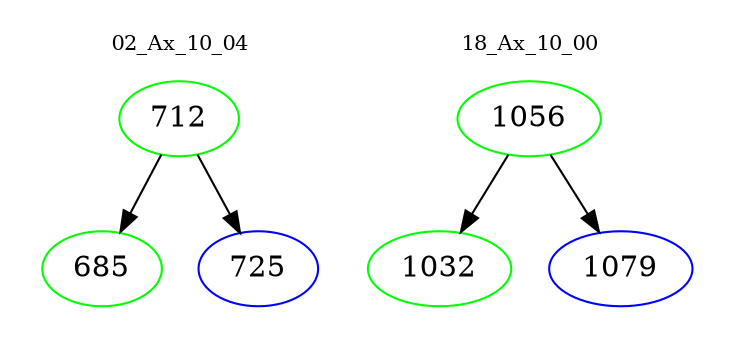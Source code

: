 digraph{
subgraph cluster_0 {
color = white
label = "02_Ax_10_04";
fontsize=10;
T0_712 [label="712", color="green"]
T0_712 -> T0_685 [color="black"]
T0_685 [label="685", color="green"]
T0_712 -> T0_725 [color="black"]
T0_725 [label="725", color="blue"]
}
subgraph cluster_1 {
color = white
label = "18_Ax_10_00";
fontsize=10;
T1_1056 [label="1056", color="green"]
T1_1056 -> T1_1032 [color="black"]
T1_1032 [label="1032", color="green"]
T1_1056 -> T1_1079 [color="black"]
T1_1079 [label="1079", color="blue"]
}
}
